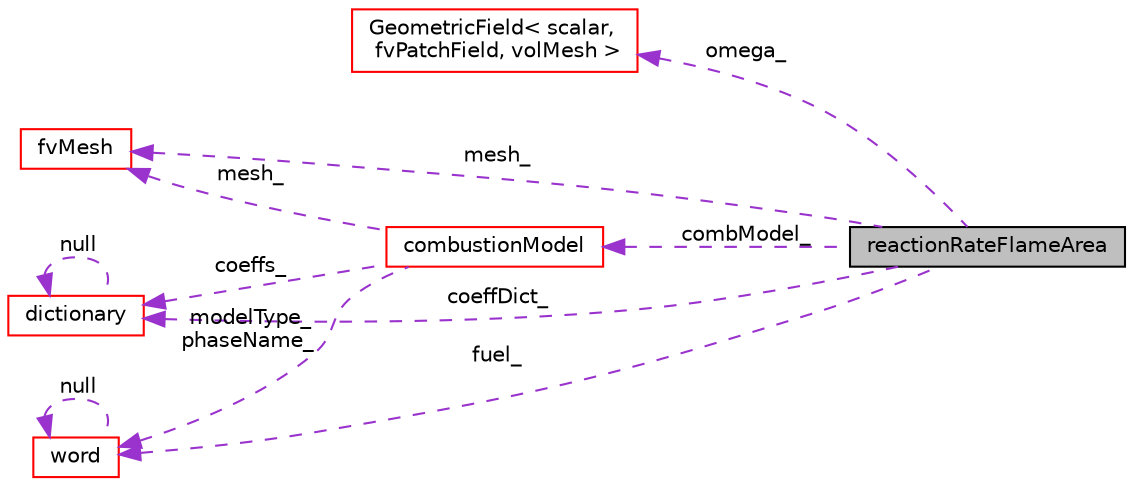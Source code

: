 digraph "reactionRateFlameArea"
{
  bgcolor="transparent";
  edge [fontname="Helvetica",fontsize="10",labelfontname="Helvetica",labelfontsize="10"];
  node [fontname="Helvetica",fontsize="10",shape=record];
  rankdir="LR";
  Node1 [label="reactionRateFlameArea",height=0.2,width=0.4,color="black", fillcolor="grey75", style="filled", fontcolor="black"];
  Node2 -> Node1 [dir="back",color="darkorchid3",fontsize="10",style="dashed",label=" omega_" ,fontname="Helvetica"];
  Node2 [label="GeometricField\< scalar,\l fvPatchField, volMesh \>",height=0.2,width=0.4,color="red",URL="$a00921.html"];
  Node3 -> Node1 [dir="back",color="darkorchid3",fontsize="10",style="dashed",label=" mesh_" ,fontname="Helvetica"];
  Node3 [label="fvMesh",height=0.2,width=0.4,color="red",URL="$a00876.html",tooltip="Mesh data needed to do the Finite Volume discretisation. "];
  Node4 -> Node1 [dir="back",color="darkorchid3",fontsize="10",style="dashed",label=" combModel_" ,fontname="Helvetica"];
  Node4 [label="combustionModel",height=0.2,width=0.4,color="red",URL="$a00323.html",tooltip="Base class for combustion models. "];
  Node3 -> Node4 [dir="back",color="darkorchid3",fontsize="10",style="dashed",label=" mesh_" ,fontname="Helvetica"];
  Node5 -> Node4 [dir="back",color="darkorchid3",fontsize="10",style="dashed",label=" coeffs_" ,fontname="Helvetica"];
  Node5 [label="dictionary",height=0.2,width=0.4,color="red",URL="$a00524.html",tooltip="A list of keyword definitions, which are a keyword followed by any number of values (e..."];
  Node5 -> Node5 [dir="back",color="darkorchid3",fontsize="10",style="dashed",label=" null" ,fontname="Helvetica"];
  Node6 -> Node4 [dir="back",color="darkorchid3",fontsize="10",style="dashed",label=" modelType_\nphaseName_" ,fontname="Helvetica"];
  Node6 [label="word",height=0.2,width=0.4,color="red",URL="$a02869.html",tooltip="A class for handling words, derived from string. "];
  Node6 -> Node6 [dir="back",color="darkorchid3",fontsize="10",style="dashed",label=" null" ,fontname="Helvetica"];
  Node5 -> Node1 [dir="back",color="darkorchid3",fontsize="10",style="dashed",label=" coeffDict_" ,fontname="Helvetica"];
  Node6 -> Node1 [dir="back",color="darkorchid3",fontsize="10",style="dashed",label=" fuel_" ,fontname="Helvetica"];
}
